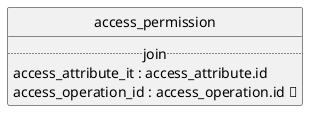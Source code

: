 @startuml uml
skinparam monochrome true
skinparam linetype ortho
hide circle

entity access_permission {
  .. join ..
  access_attribute_it : access_attribute.id
  access_operation_id : access_operation.id 🔑
}

@enduml
